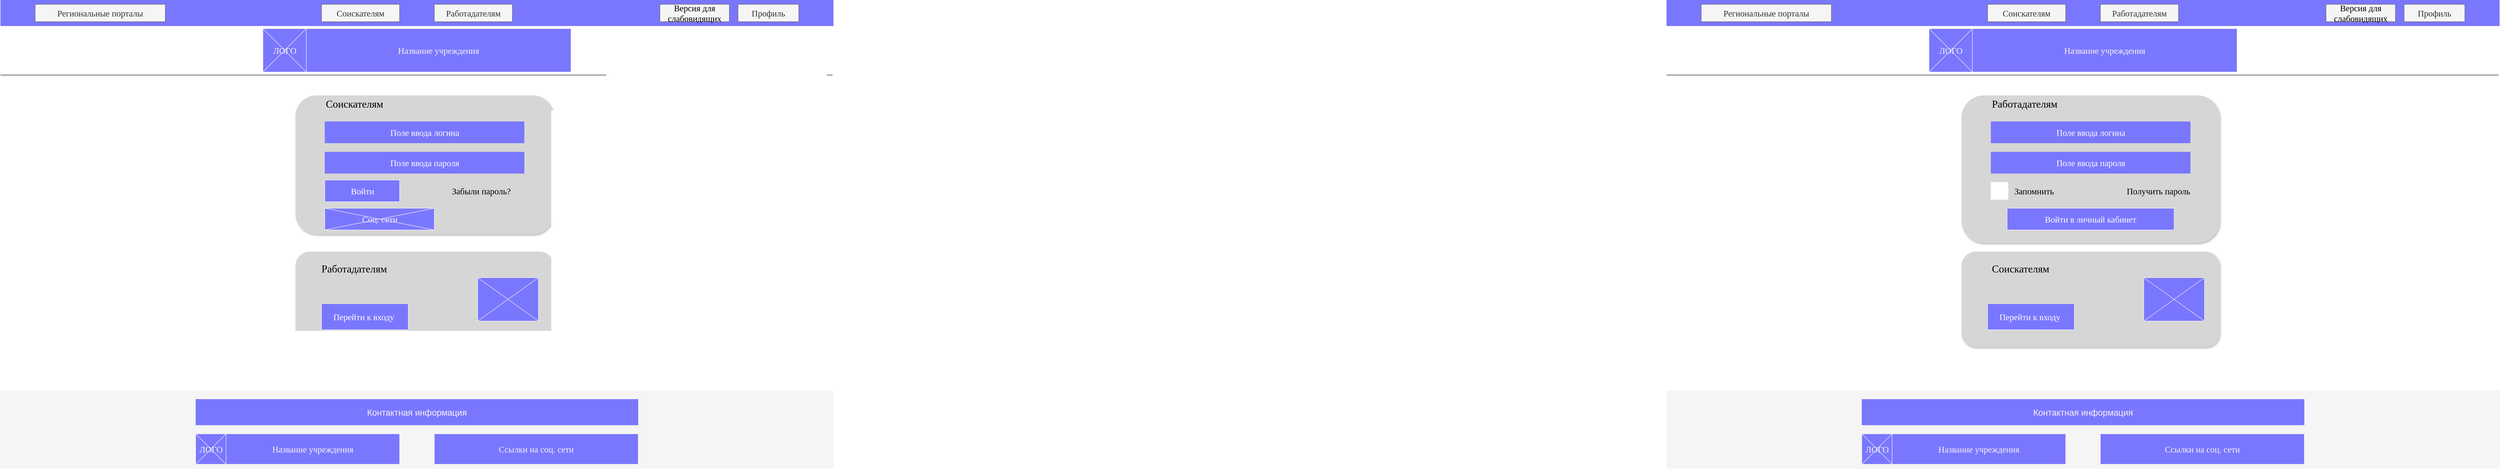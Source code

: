 <mxfile version="20.8.23" type="github">
  <diagram name="Page-1" id="f1b7ffb7-ca1e-a977-7cf5-a751b3c06c05">
    <mxGraphModel dx="9240" dy="5273" grid="1" gridSize="20" guides="1" tooltips="1" connect="1" arrows="1" fold="1" page="1" pageScale="1" pageWidth="1920" pageHeight="1080" background="#ffffff" math="0" shadow="0">
      <root>
        <mxCell id="0" />
        <mxCell id="1" parent="0" />
        <mxCell id="ezx5EH8tGqkOcjgnjCLz-61" value="" style="rounded=0;whiteSpace=wrap;html=1;strokeColor=none;fillColor=#7A77FF;" vertex="1" parent="1">
          <mxGeometry width="1920" height="60" as="geometry" />
        </mxCell>
        <mxCell id="ezx5EH8tGqkOcjgnjCLz-63" value="" style="rounded=0;whiteSpace=wrap;html=1;fillColor=#f5f5f5;strokeColor=none;fontColor=#333333;" vertex="1" parent="1">
          <mxGeometry y="900" width="1920" height="180" as="geometry" />
        </mxCell>
        <mxCell id="ezx5EH8tGqkOcjgnjCLz-64" value="Контактная информация" style="rounded=0;whiteSpace=wrap;html=1;fillColor=#7A77FF;strokeColor=none;fontSize=20;fontColor=#F7F5F5;" vertex="1" parent="1">
          <mxGeometry x="450" y="920" width="1020" height="60" as="geometry" />
        </mxCell>
        <mxCell id="ezx5EH8tGqkOcjgnjCLz-67" value="&lt;font color=&quot;#f7f5f5&quot; style=&quot;font-size: 20px;&quot;&gt;ЛОГО&lt;/font&gt;" style="verticalLabelPosition=middle;shadow=0;dashed=0;align=center;html=1;verticalAlign=middle;strokeWidth=1;shape=mxgraph.mockup.graphics.simpleIcon;strokeColor=#F7F5F5;rounded=1;fillColor=#7A77FF;spacing=2;labelPosition=center;fontFamily=Verdana;" vertex="1" parent="1">
          <mxGeometry x="450" y="1000" width="70" height="70" as="geometry" />
        </mxCell>
        <mxCell id="ezx5EH8tGqkOcjgnjCLz-68" value="Название учреждения" style="rounded=0;whiteSpace=wrap;html=1;strokeColor=#F7F5F5;fontFamily=Verdana;fontSize=20;fontColor=#F7F5F5;fillColor=#7A77FF;" vertex="1" parent="1">
          <mxGeometry x="520" y="1000" width="400" height="70" as="geometry" />
        </mxCell>
        <mxCell id="ezx5EH8tGqkOcjgnjCLz-69" value="Ссылки на соц. сети" style="rounded=0;whiteSpace=wrap;html=1;strokeColor=#F7F5F5;fontFamily=Verdana;fontSize=20;fontColor=#F7F5F5;fillColor=#7A77FF;" vertex="1" parent="1">
          <mxGeometry x="1000" y="1000" width="470" height="70" as="geometry" />
        </mxCell>
        <mxCell id="ezx5EH8tGqkOcjgnjCLz-73" value="Региональные порталы" style="rounded=0;whiteSpace=wrap;html=1;strokeColor=#666666;fontFamily=Verdana;fontSize=20;fontColor=#333333;fillColor=#f5f5f5;" vertex="1" parent="1">
          <mxGeometry x="80" y="10" width="300" height="40" as="geometry" />
        </mxCell>
        <mxCell id="ezx5EH8tGqkOcjgnjCLz-75" value="Профиль" style="rounded=0;whiteSpace=wrap;html=1;strokeColor=#666666;fontFamily=Verdana;fontSize=20;fontColor=#333333;fillColor=#f5f5f5;" vertex="1" parent="1">
          <mxGeometry x="1700" y="10" width="140" height="40" as="geometry" />
        </mxCell>
        <mxCell id="ezx5EH8tGqkOcjgnjCLz-76" value="Версия для слабовидящих" style="rounded=0;whiteSpace=wrap;html=1;strokeColor=#666666;fontFamily=Verdana;fontSize=20;fontColor=#000000;fillColor=#f5f5f5;" vertex="1" parent="1">
          <mxGeometry x="1520" y="10" width="160" height="40" as="geometry" />
        </mxCell>
        <mxCell id="ezx5EH8tGqkOcjgnjCLz-77" value="Работадателям" style="rounded=0;whiteSpace=wrap;html=1;strokeColor=#666666;fontFamily=Verdana;fontSize=20;fontColor=#333333;fillColor=#f5f5f5;" vertex="1" parent="1">
          <mxGeometry x="1000" y="10" width="180" height="40" as="geometry" />
        </mxCell>
        <mxCell id="ezx5EH8tGqkOcjgnjCLz-78" value="Соискателям" style="rounded=0;whiteSpace=wrap;html=1;strokeColor=#666666;fontFamily=Verdana;fontSize=20;fontColor=#333333;fillColor=#f5f5f5;" vertex="1" parent="1">
          <mxGeometry x="740" y="10" width="180" height="40" as="geometry" />
        </mxCell>
        <mxCell id="ezx5EH8tGqkOcjgnjCLz-80" value="" style="rounded=1;whiteSpace=wrap;html=1;strokeColor=none;fontFamily=Verdana;fontSize=20;fontColor=#000000;fillColor=#D6D6D6;arcSize=15;shadow=1;glass=0;absoluteArcSize=0;comic=0;" vertex="1" parent="1">
          <mxGeometry x="680" y="220" width="595" height="320" as="geometry" />
        </mxCell>
        <mxCell id="ezx5EH8tGqkOcjgnjCLz-84" value="" style="group" vertex="1" connectable="0" parent="1">
          <mxGeometry x="605" y="66" width="710" height="100" as="geometry" />
        </mxCell>
        <mxCell id="ezx5EH8tGqkOcjgnjCLz-82" value="ЛОГО" style="verticalLabelPosition=middle;shadow=0;dashed=0;align=center;html=1;verticalAlign=middle;strokeWidth=1;shape=mxgraph.mockup.graphics.simpleIcon;strokeColor=#F7F5F5;rounded=1;fontFamily=Verdana;fontSize=20;fontColor=#F7F5F5;fillColor=#7A77FF;aspect=fixed;labelPosition=center;" vertex="1" parent="ezx5EH8tGqkOcjgnjCLz-84">
          <mxGeometry width="100" height="100" as="geometry" />
        </mxCell>
        <mxCell id="ezx5EH8tGqkOcjgnjCLz-83" value="Название учреждения" style="rounded=0;whiteSpace=wrap;html=1;strokeColor=#F7F5F5;fontFamily=Verdana;fontSize=20;fontColor=#F7F5F5;fillColor=#7A77FF;" vertex="1" parent="ezx5EH8tGqkOcjgnjCLz-84">
          <mxGeometry x="100" width="610" height="100" as="geometry" />
        </mxCell>
        <mxCell id="ezx5EH8tGqkOcjgnjCLz-85" value="" style="endArrow=none;html=1;rounded=1;fontFamily=Verdana;fontSize=20;fontColor=#000000;" edge="1" parent="1">
          <mxGeometry width="50" height="50" relative="1" as="geometry">
            <mxPoint y="173" as="sourcePoint" />
            <mxPoint x="1918" y="173" as="targetPoint" />
          </mxGeometry>
        </mxCell>
        <mxCell id="ezx5EH8tGqkOcjgnjCLz-87" value="Поле ввода логина" style="rounded=0;whiteSpace=wrap;html=1;shadow=0;strokeColor=none;fontFamily=Verdana;fontSize=20;fontColor=#FFFFFF;fillColor=#7a77ff;" vertex="1" parent="1">
          <mxGeometry x="747.5" y="280" width="460" height="50" as="geometry" />
        </mxCell>
        <mxCell id="ezx5EH8tGqkOcjgnjCLz-88" value="Поле ввода пароля" style="rounded=0;whiteSpace=wrap;html=1;shadow=0;strokeColor=none;fontFamily=Verdana;fontSize=20;fontColor=#FFFFFF;fillColor=#7a77ff;" vertex="1" parent="1">
          <mxGeometry x="747.5" y="350" width="460" height="50" as="geometry" />
        </mxCell>
        <mxCell id="ezx5EH8tGqkOcjgnjCLz-89" value="Забыли пароль?" style="text;html=1;align=center;verticalAlign=middle;resizable=0;points=[];autosize=1;strokeColor=none;fillColor=none;fontSize=20;fontFamily=Verdana;fontColor=#000000;" vertex="1" parent="1">
          <mxGeometry x="1007.5" y="420" width="200" height="40" as="geometry" />
        </mxCell>
        <mxCell id="ezx5EH8tGqkOcjgnjCLz-90" value="Соискателям" style="text;html=1;align=left;verticalAlign=middle;resizable=0;points=[];autosize=1;strokeColor=none;fillColor=none;fontSize=24;fontFamily=Verdana;fontColor=#000000;" vertex="1" parent="1">
          <mxGeometry x="747.5" y="220" width="200" height="40" as="geometry" />
        </mxCell>
        <mxCell id="ezx5EH8tGqkOcjgnjCLz-91" value="" style="rounded=1;whiteSpace=wrap;html=1;strokeColor=none;fontFamily=Verdana;fontSize=20;fontColor=#000000;fillColor=#d6d6d6;arcSize=15;shadow=1;" vertex="1" parent="1">
          <mxGeometry x="680" y="580" width="595" height="220" as="geometry" />
        </mxCell>
        <mxCell id="ezx5EH8tGqkOcjgnjCLz-93" value="Соц. сети" style="verticalLabelPosition=middle;shadow=0;dashed=0;align=center;html=1;verticalAlign=middle;strokeWidth=1;shape=mxgraph.mockup.graphics.simpleIcon;strokeColor=#F7F5F5;rounded=1;fontFamily=Verdana;fontSize=20;fontColor=#F7F5F5;fillColor=#7A77FF;labelPosition=center;" vertex="1" parent="1">
          <mxGeometry x="747.5" y="480" width="252.5" height="50" as="geometry" />
        </mxCell>
        <mxCell id="ezx5EH8tGqkOcjgnjCLz-94" value="&lt;font color=&quot;#ffffff&quot;&gt;Войти&lt;/font&gt;" style="rounded=0;whiteSpace=wrap;html=1;shadow=0;strokeColor=#F7F5F5;fontFamily=Verdana;fontSize=20;fontColor=#000000;fillColor=#7a77ff;" vertex="1" parent="1">
          <mxGeometry x="747.5" y="415" width="172.5" height="50" as="geometry" />
        </mxCell>
        <mxCell id="ezx5EH8tGqkOcjgnjCLz-95" value="Работадателям" style="text;html=1;align=left;verticalAlign=middle;resizable=0;points=[];autosize=1;strokeColor=none;fillColor=none;fontSize=24;fontFamily=Verdana;fontColor=#000000;" vertex="1" parent="1">
          <mxGeometry x="737.5" y="600" width="220" height="40" as="geometry" />
        </mxCell>
        <mxCell id="ezx5EH8tGqkOcjgnjCLz-96" value="" style="verticalLabelPosition=bottom;shadow=0;dashed=0;align=center;html=1;verticalAlign=top;strokeWidth=1;shape=mxgraph.mockup.graphics.simpleIcon;strokeColor=#F7F5F5;rounded=1;fontFamily=Verdana;fontSize=20;fontColor=#F7F5F5;fillColor=#7A77FF;" vertex="1" parent="1">
          <mxGeometry x="1100" y="640" width="140" height="100" as="geometry" />
        </mxCell>
        <mxCell id="ezx5EH8tGqkOcjgnjCLz-98" value="&lt;font style=&quot;font-size: 20px;&quot;&gt;Перейти к входу&amp;nbsp;&lt;/font&gt;" style="rounded=0;whiteSpace=wrap;html=1;shadow=0;strokeColor=#F7F5F5;fontFamily=Verdana;fontSize=24;fontColor=#FFFFFF;fillColor=#7a77ff;" vertex="1" parent="1">
          <mxGeometry x="740" y="700" width="200" height="60" as="geometry" />
        </mxCell>
        <mxCell id="ezx5EH8tGqkOcjgnjCLz-104" value="" style="rounded=0;whiteSpace=wrap;html=1;strokeColor=none;fillColor=#7A77FF;" vertex="1" parent="1">
          <mxGeometry x="3840" width="1920" height="60" as="geometry" />
        </mxCell>
        <mxCell id="ezx5EH8tGqkOcjgnjCLz-105" value="" style="rounded=0;whiteSpace=wrap;html=1;fillColor=#f5f5f5;strokeColor=none;fontColor=#333333;" vertex="1" parent="1">
          <mxGeometry x="3840" y="900" width="1920" height="180" as="geometry" />
        </mxCell>
        <mxCell id="ezx5EH8tGqkOcjgnjCLz-106" value="Контактная информация" style="rounded=0;whiteSpace=wrap;html=1;fillColor=#7A77FF;strokeColor=none;fontSize=20;fontColor=#F7F5F5;" vertex="1" parent="1">
          <mxGeometry x="4290" y="920" width="1020" height="60" as="geometry" />
        </mxCell>
        <mxCell id="ezx5EH8tGqkOcjgnjCLz-107" value="&lt;font color=&quot;#f7f5f5&quot; style=&quot;font-size: 20px;&quot;&gt;ЛОГО&lt;/font&gt;" style="verticalLabelPosition=middle;shadow=0;dashed=0;align=center;html=1;verticalAlign=middle;strokeWidth=1;shape=mxgraph.mockup.graphics.simpleIcon;strokeColor=#F7F5F5;rounded=1;fillColor=#7A77FF;spacing=2;labelPosition=center;fontFamily=Verdana;" vertex="1" parent="1">
          <mxGeometry x="4290" y="1000" width="70" height="70" as="geometry" />
        </mxCell>
        <mxCell id="ezx5EH8tGqkOcjgnjCLz-108" value="Название учреждения" style="rounded=0;whiteSpace=wrap;html=1;strokeColor=#F7F5F5;fontFamily=Verdana;fontSize=20;fontColor=#F7F5F5;fillColor=#7A77FF;" vertex="1" parent="1">
          <mxGeometry x="4360" y="1000" width="400" height="70" as="geometry" />
        </mxCell>
        <mxCell id="ezx5EH8tGqkOcjgnjCLz-109" value="Ссылки на соц. сети" style="rounded=0;whiteSpace=wrap;html=1;strokeColor=#F7F5F5;fontFamily=Verdana;fontSize=20;fontColor=#F7F5F5;fillColor=#7A77FF;" vertex="1" parent="1">
          <mxGeometry x="4840" y="1000" width="470" height="70" as="geometry" />
        </mxCell>
        <mxCell id="ezx5EH8tGqkOcjgnjCLz-110" value="Региональные порталы" style="rounded=0;whiteSpace=wrap;html=1;strokeColor=#666666;fontFamily=Verdana;fontSize=20;fontColor=#333333;fillColor=#f5f5f5;" vertex="1" parent="1">
          <mxGeometry x="3920" y="10" width="300" height="40" as="geometry" />
        </mxCell>
        <mxCell id="ezx5EH8tGqkOcjgnjCLz-111" value="Профиль" style="rounded=0;whiteSpace=wrap;html=1;strokeColor=#666666;fontFamily=Verdana;fontSize=20;fontColor=#333333;fillColor=#f5f5f5;" vertex="1" parent="1">
          <mxGeometry x="5540" y="10" width="140" height="40" as="geometry" />
        </mxCell>
        <mxCell id="ezx5EH8tGqkOcjgnjCLz-112" value="Версия для слабовидящих" style="rounded=0;whiteSpace=wrap;html=1;strokeColor=#666666;fontFamily=Verdana;fontSize=20;fontColor=#000000;fillColor=#f5f5f5;" vertex="1" parent="1">
          <mxGeometry x="5360" y="10" width="160" height="40" as="geometry" />
        </mxCell>
        <mxCell id="ezx5EH8tGqkOcjgnjCLz-113" value="Работадателям" style="rounded=0;whiteSpace=wrap;html=1;strokeColor=#666666;fontFamily=Verdana;fontSize=20;fontColor=#333333;fillColor=#f5f5f5;" vertex="1" parent="1">
          <mxGeometry x="4840" y="10" width="180" height="40" as="geometry" />
        </mxCell>
        <mxCell id="ezx5EH8tGqkOcjgnjCLz-114" value="Соискателям" style="rounded=0;whiteSpace=wrap;html=1;strokeColor=#666666;fontFamily=Verdana;fontSize=20;fontColor=#333333;fillColor=#f5f5f5;" vertex="1" parent="1">
          <mxGeometry x="4580" y="10" width="180" height="40" as="geometry" />
        </mxCell>
        <mxCell id="ezx5EH8tGqkOcjgnjCLz-115" value="" style="rounded=1;whiteSpace=wrap;html=1;strokeColor=none;fontFamily=Verdana;fontSize=20;fontColor=#000000;fillColor=#D6D6D6;arcSize=15;shadow=1;glass=0;absoluteArcSize=0;comic=0;" vertex="1" parent="1">
          <mxGeometry x="4520" y="220" width="595" height="340" as="geometry" />
        </mxCell>
        <mxCell id="ezx5EH8tGqkOcjgnjCLz-116" value="" style="group" vertex="1" connectable="0" parent="1">
          <mxGeometry x="4445" y="66" width="710" height="100" as="geometry" />
        </mxCell>
        <mxCell id="ezx5EH8tGqkOcjgnjCLz-117" value="ЛОГО" style="verticalLabelPosition=middle;shadow=0;dashed=0;align=center;html=1;verticalAlign=middle;strokeWidth=1;shape=mxgraph.mockup.graphics.simpleIcon;strokeColor=#F7F5F5;rounded=1;fontFamily=Verdana;fontSize=20;fontColor=#F7F5F5;fillColor=#7A77FF;aspect=fixed;labelPosition=center;" vertex="1" parent="ezx5EH8tGqkOcjgnjCLz-116">
          <mxGeometry width="100" height="100" as="geometry" />
        </mxCell>
        <mxCell id="ezx5EH8tGqkOcjgnjCLz-118" value="Название учреждения" style="rounded=0;whiteSpace=wrap;html=1;strokeColor=#F7F5F5;fontFamily=Verdana;fontSize=20;fontColor=#F7F5F5;fillColor=#7A77FF;" vertex="1" parent="ezx5EH8tGqkOcjgnjCLz-116">
          <mxGeometry x="100" width="610" height="100" as="geometry" />
        </mxCell>
        <mxCell id="ezx5EH8tGqkOcjgnjCLz-119" value="" style="endArrow=none;html=1;rounded=1;fontFamily=Verdana;fontSize=20;fontColor=#000000;" edge="1" parent="1">
          <mxGeometry width="50" height="50" relative="1" as="geometry">
            <mxPoint x="3840" y="173" as="sourcePoint" />
            <mxPoint x="5758" y="173" as="targetPoint" />
          </mxGeometry>
        </mxCell>
        <mxCell id="ezx5EH8tGqkOcjgnjCLz-120" value="Поле ввода логина" style="rounded=0;whiteSpace=wrap;html=1;shadow=0;strokeColor=none;fontFamily=Verdana;fontSize=20;fontColor=#FFFFFF;fillColor=#7a77ff;" vertex="1" parent="1">
          <mxGeometry x="4587.5" y="280" width="460" height="50" as="geometry" />
        </mxCell>
        <mxCell id="ezx5EH8tGqkOcjgnjCLz-121" value="Поле ввода пароля" style="rounded=0;whiteSpace=wrap;html=1;shadow=0;strokeColor=none;fontFamily=Verdana;fontSize=20;fontColor=#FFFFFF;fillColor=#7a77ff;" vertex="1" parent="1">
          <mxGeometry x="4587.5" y="350" width="460" height="50" as="geometry" />
        </mxCell>
        <mxCell id="ezx5EH8tGqkOcjgnjCLz-122" value="Получить пароль" style="text;html=1;align=right;verticalAlign=middle;resizable=0;points=[];autosize=1;strokeColor=none;fillColor=none;fontSize=20;fontFamily=Verdana;fontColor=#000000;" vertex="1" parent="1">
          <mxGeometry x="4827.5" y="420" width="220" height="40" as="geometry" />
        </mxCell>
        <mxCell id="ezx5EH8tGqkOcjgnjCLz-124" value="" style="rounded=1;whiteSpace=wrap;html=1;strokeColor=none;fontFamily=Verdana;fontSize=20;fontColor=#000000;fillColor=#d6d6d6;arcSize=15;shadow=1;" vertex="1" parent="1">
          <mxGeometry x="4520" y="580" width="595" height="220" as="geometry" />
        </mxCell>
        <mxCell id="ezx5EH8tGqkOcjgnjCLz-126" value="&lt;font color=&quot;#ffffff&quot;&gt;Войти в личный кабинет&lt;/font&gt;" style="rounded=0;whiteSpace=wrap;html=1;shadow=0;strokeColor=#F7F5F5;fontFamily=Verdana;fontSize=20;fontColor=#000000;fillColor=#7a77ff;" vertex="1" parent="1">
          <mxGeometry x="4625" y="480" width="385" height="50" as="geometry" />
        </mxCell>
        <mxCell id="ezx5EH8tGqkOcjgnjCLz-127" value="Работадателям" style="text;html=1;align=left;verticalAlign=middle;resizable=0;points=[];autosize=1;strokeColor=none;fillColor=none;fontSize=24;fontFamily=Verdana;fontColor=#000000;" vertex="1" parent="1">
          <mxGeometry x="4587.5" y="220" width="220" height="40" as="geometry" />
        </mxCell>
        <mxCell id="ezx5EH8tGqkOcjgnjCLz-128" value="" style="verticalLabelPosition=bottom;shadow=0;dashed=0;align=center;html=1;verticalAlign=top;strokeWidth=1;shape=mxgraph.mockup.graphics.simpleIcon;strokeColor=#F7F5F5;rounded=1;fontFamily=Verdana;fontSize=20;fontColor=#F7F5F5;fillColor=#7A77FF;" vertex="1" parent="1">
          <mxGeometry x="4940" y="640" width="140" height="100" as="geometry" />
        </mxCell>
        <mxCell id="ezx5EH8tGqkOcjgnjCLz-129" value="&lt;font style=&quot;font-size: 20px;&quot;&gt;Перейти к входу&amp;nbsp;&lt;/font&gt;" style="rounded=0;whiteSpace=wrap;html=1;shadow=0;strokeColor=#F7F5F5;fontFamily=Verdana;fontSize=24;fontColor=#FFFFFF;fillColor=#7a77ff;" vertex="1" parent="1">
          <mxGeometry x="4580" y="700" width="200" height="60" as="geometry" />
        </mxCell>
        <mxCell id="ezx5EH8tGqkOcjgnjCLz-123" value="Соискателям" style="text;html=1;align=left;verticalAlign=middle;resizable=0;points=[];autosize=1;strokeColor=none;fillColor=none;fontSize=24;fontFamily=Verdana;fontColor=#000000;" vertex="1" parent="1">
          <mxGeometry x="4587.5" y="600" width="200" height="40" as="geometry" />
        </mxCell>
        <mxCell id="ezx5EH8tGqkOcjgnjCLz-131" value="" style="rounded=0;whiteSpace=wrap;html=1;shadow=0;glass=0;comic=0;sketch=0;strokeColor=#F7F5F5;fontFamily=Verdana;fontSize=20;fontColor=#FFFFFF;fillColor=#FFFFFF;" vertex="1" parent="1">
          <mxGeometry x="4587.5" y="420" width="40" height="40" as="geometry" />
        </mxCell>
        <mxCell id="ezx5EH8tGqkOcjgnjCLz-132" value="Запомнить" style="text;html=1;align=left;verticalAlign=middle;resizable=0;points=[];autosize=1;strokeColor=none;fillColor=none;fontSize=20;fontFamily=Verdana;fontColor=#000000;" vertex="1" parent="1">
          <mxGeometry x="4640" y="420" width="140" height="40" as="geometry" />
        </mxCell>
      </root>
    </mxGraphModel>
  </diagram>
</mxfile>
